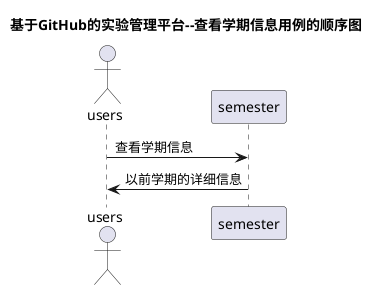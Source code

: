 @startuml
title 基于GitHub的实验管理平台--查看学期信息用例的顺序图
actor users
users -> semester: 查看学期信息
semester -> users: 以前学期的详细信息
@enduml